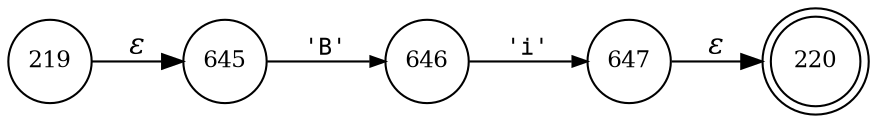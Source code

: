 digraph ATN {
rankdir=LR;
s220[fontsize=11, label="220", shape=doublecircle, fixedsize=true, width=.6];
s645[fontsize=11,label="645", shape=circle, fixedsize=true, width=.55, peripheries=1];
s646[fontsize=11,label="646", shape=circle, fixedsize=true, width=.55, peripheries=1];
s647[fontsize=11,label="647", shape=circle, fixedsize=true, width=.55, peripheries=1];
s219[fontsize=11,label="219", shape=circle, fixedsize=true, width=.55, peripheries=1];
s219 -> s645 [fontname="Times-Italic", label="&epsilon;"];
s645 -> s646 [fontsize=11, fontname="Courier", arrowsize=.7, label = "'B'", arrowhead = normal];
s646 -> s647 [fontsize=11, fontname="Courier", arrowsize=.7, label = "'i'", arrowhead = normal];
s647 -> s220 [fontname="Times-Italic", label="&epsilon;"];
}